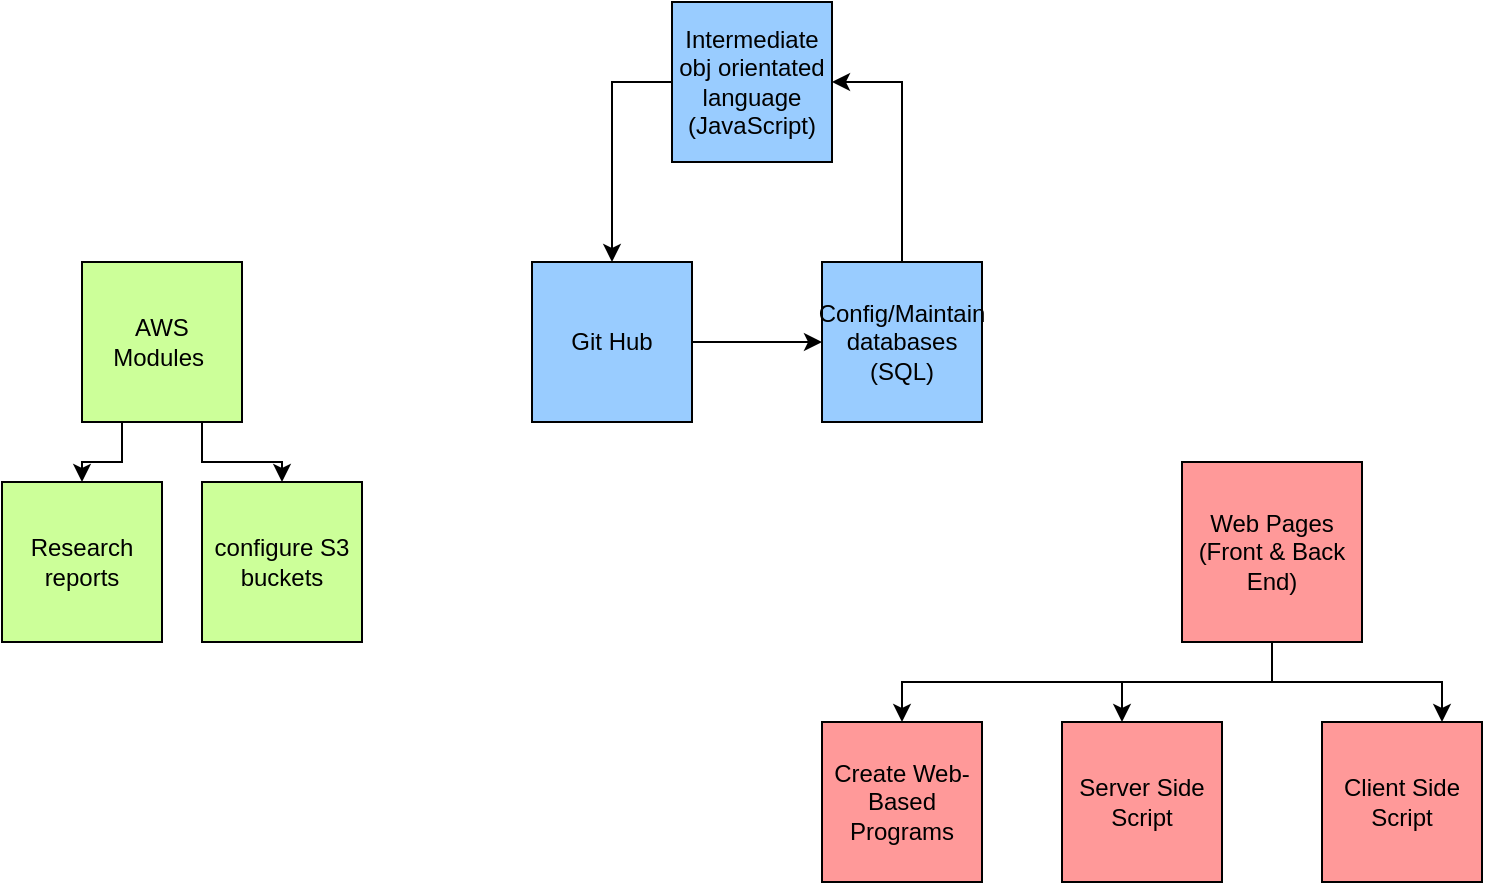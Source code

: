 <mxfile version="18.0.7" type="device"><diagram id="rammoZfmTQZDKh5doKWL" name="Page-1"><mxGraphModel dx="981" dy="575" grid="1" gridSize="10" guides="1" tooltips="1" connect="1" arrows="1" fold="1" page="1" pageScale="1" pageWidth="850" pageHeight="1100" math="0" shadow="0"><root><mxCell id="0"/><mxCell id="1" parent="0"/><mxCell id="gzmu6fPHlAXUIRYKZbBM-9" style="edgeStyle=orthogonalEdgeStyle;rounded=0;orthogonalLoop=1;jettySize=auto;html=1;exitX=0.25;exitY=1;exitDx=0;exitDy=0;" edge="1" parent="1" source="gzmu6fPHlAXUIRYKZbBM-1" target="gzmu6fPHlAXUIRYKZbBM-7"><mxGeometry relative="1" as="geometry"/></mxCell><mxCell id="gzmu6fPHlAXUIRYKZbBM-10" style="edgeStyle=orthogonalEdgeStyle;rounded=0;orthogonalLoop=1;jettySize=auto;html=1;exitX=0.75;exitY=1;exitDx=0;exitDy=0;" edge="1" parent="1" source="gzmu6fPHlAXUIRYKZbBM-1" target="gzmu6fPHlAXUIRYKZbBM-8"><mxGeometry relative="1" as="geometry"/></mxCell><mxCell id="gzmu6fPHlAXUIRYKZbBM-1" value="AWS Modules&amp;nbsp;" style="whiteSpace=wrap;html=1;aspect=fixed;fillColor=#CCFF99;" vertex="1" parent="1"><mxGeometry x="100" y="170" width="80" height="80" as="geometry"/></mxCell><mxCell id="gzmu6fPHlAXUIRYKZbBM-18" style="edgeStyle=orthogonalEdgeStyle;rounded=0;orthogonalLoop=1;jettySize=auto;html=1;entryX=0;entryY=0.5;entryDx=0;entryDy=0;" edge="1" parent="1" source="gzmu6fPHlAXUIRYKZbBM-2" target="gzmu6fPHlAXUIRYKZbBM-4"><mxGeometry relative="1" as="geometry"/></mxCell><mxCell id="gzmu6fPHlAXUIRYKZbBM-2" value="Git Hub" style="whiteSpace=wrap;html=1;aspect=fixed;fillColor=#99CCFF;" vertex="1" parent="1"><mxGeometry x="325" y="170" width="80" height="80" as="geometry"/></mxCell><mxCell id="gzmu6fPHlAXUIRYKZbBM-3" value="Server Side Script" style="whiteSpace=wrap;html=1;aspect=fixed;fillColor=#FF9999;" vertex="1" parent="1"><mxGeometry x="590" y="400" width="80" height="80" as="geometry"/></mxCell><mxCell id="gzmu6fPHlAXUIRYKZbBM-16" style="edgeStyle=orthogonalEdgeStyle;rounded=0;orthogonalLoop=1;jettySize=auto;html=1;entryX=1;entryY=0.5;entryDx=0;entryDy=0;" edge="1" parent="1" source="gzmu6fPHlAXUIRYKZbBM-4" target="gzmu6fPHlAXUIRYKZbBM-5"><mxGeometry relative="1" as="geometry"/></mxCell><mxCell id="gzmu6fPHlAXUIRYKZbBM-4" value="Config/Maintain databases (SQL)" style="whiteSpace=wrap;html=1;aspect=fixed;fillColor=#99CCFF;" vertex="1" parent="1"><mxGeometry x="470" y="170" width="80" height="80" as="geometry"/></mxCell><mxCell id="gzmu6fPHlAXUIRYKZbBM-17" style="edgeStyle=orthogonalEdgeStyle;rounded=0;orthogonalLoop=1;jettySize=auto;html=1;entryX=0.5;entryY=0;entryDx=0;entryDy=0;exitX=0;exitY=0.5;exitDx=0;exitDy=0;" edge="1" parent="1" source="gzmu6fPHlAXUIRYKZbBM-5" target="gzmu6fPHlAXUIRYKZbBM-2"><mxGeometry relative="1" as="geometry"><mxPoint x="330.0" y="440" as="targetPoint"/></mxGeometry></mxCell><mxCell id="gzmu6fPHlAXUIRYKZbBM-5" value="Intermediate obj orientated language (JavaScript)" style="whiteSpace=wrap;html=1;aspect=fixed;fillColor=#99CCFF;" vertex="1" parent="1"><mxGeometry x="395" y="40" width="80" height="80" as="geometry"/></mxCell><mxCell id="gzmu6fPHlAXUIRYKZbBM-6" value="Client Side Script" style="whiteSpace=wrap;html=1;aspect=fixed;fillColor=#FF9999;" vertex="1" parent="1"><mxGeometry x="720" y="400" width="80" height="80" as="geometry"/></mxCell><mxCell id="gzmu6fPHlAXUIRYKZbBM-7" value="Research reports" style="whiteSpace=wrap;html=1;aspect=fixed;fillColor=#CCFF99;" vertex="1" parent="1"><mxGeometry x="60" y="280" width="80" height="80" as="geometry"/></mxCell><mxCell id="gzmu6fPHlAXUIRYKZbBM-8" value="configure S3 buckets" style="whiteSpace=wrap;html=1;aspect=fixed;fillColor=#CCFF99;" vertex="1" parent="1"><mxGeometry x="160" y="280" width="80" height="80" as="geometry"/></mxCell><mxCell id="gzmu6fPHlAXUIRYKZbBM-13" value="" style="edgeStyle=orthogonalEdgeStyle;rounded=0;orthogonalLoop=1;jettySize=auto;html=1;entryX=0.375;entryY=0;entryDx=0;entryDy=0;entryPerimeter=0;" edge="1" parent="1" source="gzmu6fPHlAXUIRYKZbBM-11" target="gzmu6fPHlAXUIRYKZbBM-3"><mxGeometry relative="1" as="geometry"><mxPoint x="690" y="250" as="targetPoint"/></mxGeometry></mxCell><mxCell id="gzmu6fPHlAXUIRYKZbBM-15" style="edgeStyle=orthogonalEdgeStyle;rounded=0;orthogonalLoop=1;jettySize=auto;html=1;entryX=0.75;entryY=0;entryDx=0;entryDy=0;" edge="1" parent="1" source="gzmu6fPHlAXUIRYKZbBM-11" target="gzmu6fPHlAXUIRYKZbBM-6"><mxGeometry relative="1" as="geometry"/></mxCell><mxCell id="gzmu6fPHlAXUIRYKZbBM-20" value="" style="edgeStyle=orthogonalEdgeStyle;rounded=0;orthogonalLoop=1;jettySize=auto;html=1;entryX=0.5;entryY=0;entryDx=0;entryDy=0;exitX=0.5;exitY=1;exitDx=0;exitDy=0;" edge="1" parent="1" source="gzmu6fPHlAXUIRYKZbBM-11" target="gzmu6fPHlAXUIRYKZbBM-19"><mxGeometry relative="1" as="geometry"><mxPoint x="700" y="200" as="sourcePoint"/></mxGeometry></mxCell><mxCell id="gzmu6fPHlAXUIRYKZbBM-11" value="Web Pages (Front &amp;amp; Back End)" style="whiteSpace=wrap;html=1;aspect=fixed;fillColor=#FF9999;" vertex="1" parent="1"><mxGeometry x="650" y="270" width="90" height="90" as="geometry"/></mxCell><mxCell id="gzmu6fPHlAXUIRYKZbBM-19" value="Create Web-Based Programs" style="whiteSpace=wrap;html=1;aspect=fixed;fillColor=#FF9999;" vertex="1" parent="1"><mxGeometry x="470" y="400" width="80" height="80" as="geometry"/></mxCell></root></mxGraphModel></diagram></mxfile>